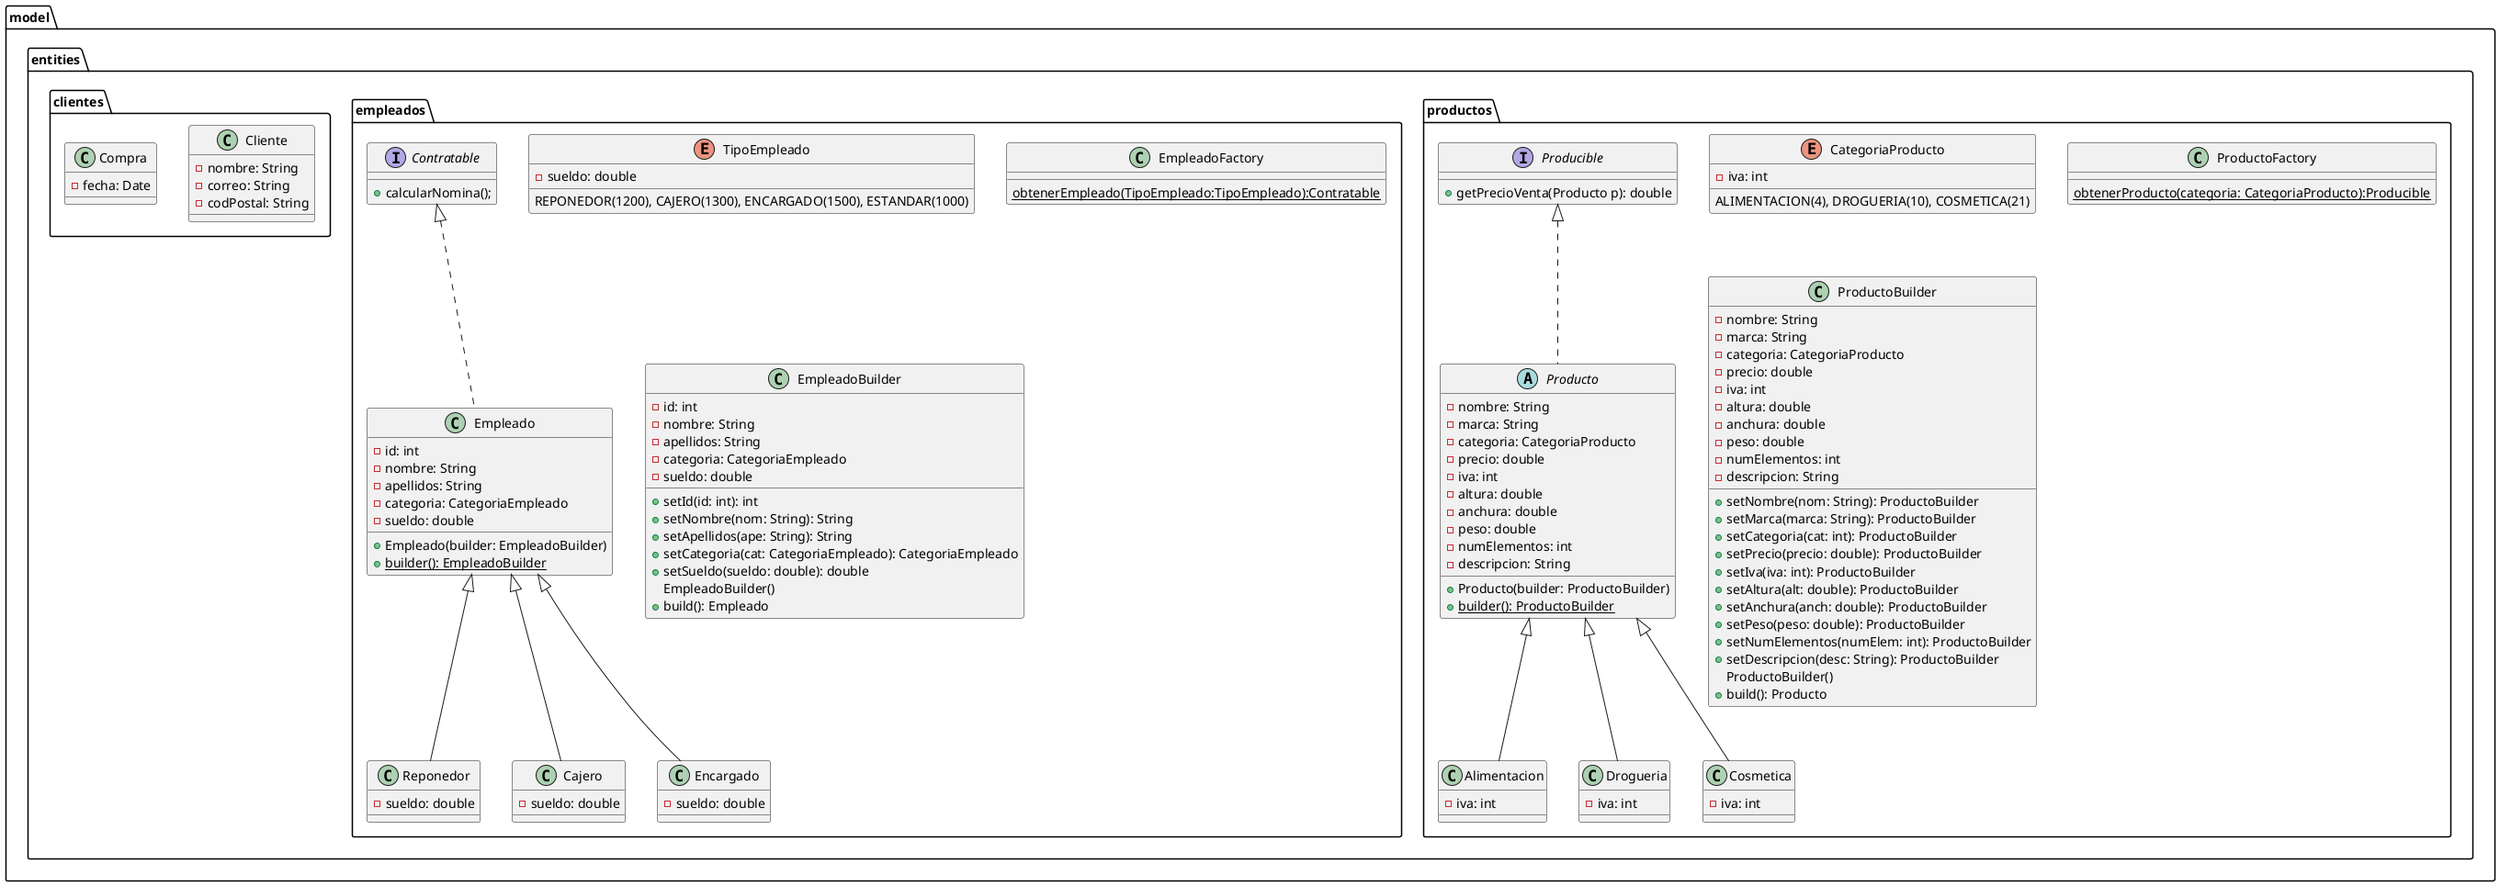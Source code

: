 @startuml MercaDAW

package model{
    package entities {
        package productos{
            enum CategoriaProducto{
                ALIMENTACION(4), DROGUERIA(10), COSMETICA(21)
                - iva: int
            }

            class ProductoFactory{
                {static} obtenerProducto(categoria: CategoriaProducto):Producible
            }

            interface Producible{
                + getPrecioVenta(Producto p): double
            }

            abstract class Producto {
                - nombre: String
                - marca: String
                - categoria: CategoriaProducto
                - precio: double
                - iva: int
                - altura: double
                - anchura: double
                - peso: double
                - numElementos: int
                - descripcion: String

                + Producto(builder: ProductoBuilder)
                + {static} builder(): ProductoBuilder
            }

            class Alimentacion {
                - iva: int
            }

            class Drogueria {
                - iva: int
            }

            class Cosmetica {
                - iva: int
            }

            class ProductoBuilder {
                - nombre: String
                - marca: String
                - categoria: CategoriaProducto
                - precio: double
                - iva: int
                - altura: double
                - anchura: double
                - peso: double
                - numElementos: int
                - descripcion: String

                + setNombre(nom: String): ProductoBuilder
                + setMarca(marca: String): ProductoBuilder
                + setCategoria(cat: int): ProductoBuilder
                + setPrecio(precio: double): ProductoBuilder
                + setIva(iva: int): ProductoBuilder
                + setAltura(alt: double): ProductoBuilder
                + setAnchura(anch: double): ProductoBuilder
                + setPeso(peso: double): ProductoBuilder
                + setNumElementos(numElem: int): ProductoBuilder
                + setDescripcion(desc: String): ProductoBuilder
                ProductoBuilder()
                + build(): Producto
            }

            Producible <|.. Producto
            Producto <|-- Alimentacion
            Producto <|-- Drogueria
            Producto <|-- Cosmetica

        }

        package empleados {
            interface Contratable {
                + calcularNomina();
            }

            enum TipoEmpleado{
                REPONEDOR(1200), CAJERO(1300), ENCARGADO(1500), ESTANDAR(1000)

                - sueldo: double
            }

            class EmpleadoFactory{
                {static} obtenerEmpleado(TipoEmpleado:TipoEmpleado):Contratable
            }

            class EmpleadoBuilder {
                - id: int
                - nombre: String
                - apellidos: String
                - categoria: CategoriaEmpleado
                - sueldo: double
                + setId(id: int): int
                + setNombre(nom: String): String
                + setApellidos(ape: String): String
                + setCategoria(cat: CategoriaEmpleado): CategoriaEmpleado
                + setSueldo(sueldo: double): double
                EmpleadoBuilder()
                + build(): Empleado
            }

            class Empleado {
                - id: int
                - nombre: String
                - apellidos: String
                - categoria: CategoriaEmpleado
                - sueldo: double
                + Empleado(builder: EmpleadoBuilder)
                + {static} builder(): EmpleadoBuilder
            }

            class Reponedor {
                - sueldo: double
            }

            class Cajero {
                - sueldo: double
            }

            class Encargado {
                - sueldo: double
            }

            Contratable <|.. Empleado
            Empleado <|-- Encargado
            Empleado <|-- Reponedor
            Empleado <|-- Cajero
        }

        package clientes {
            class Cliente {
                - nombre: String 
                - correo: String 
                - codPostal: String
            }

            class Compra {
                - fecha: Date
            }
        }
    }
}
@enduml